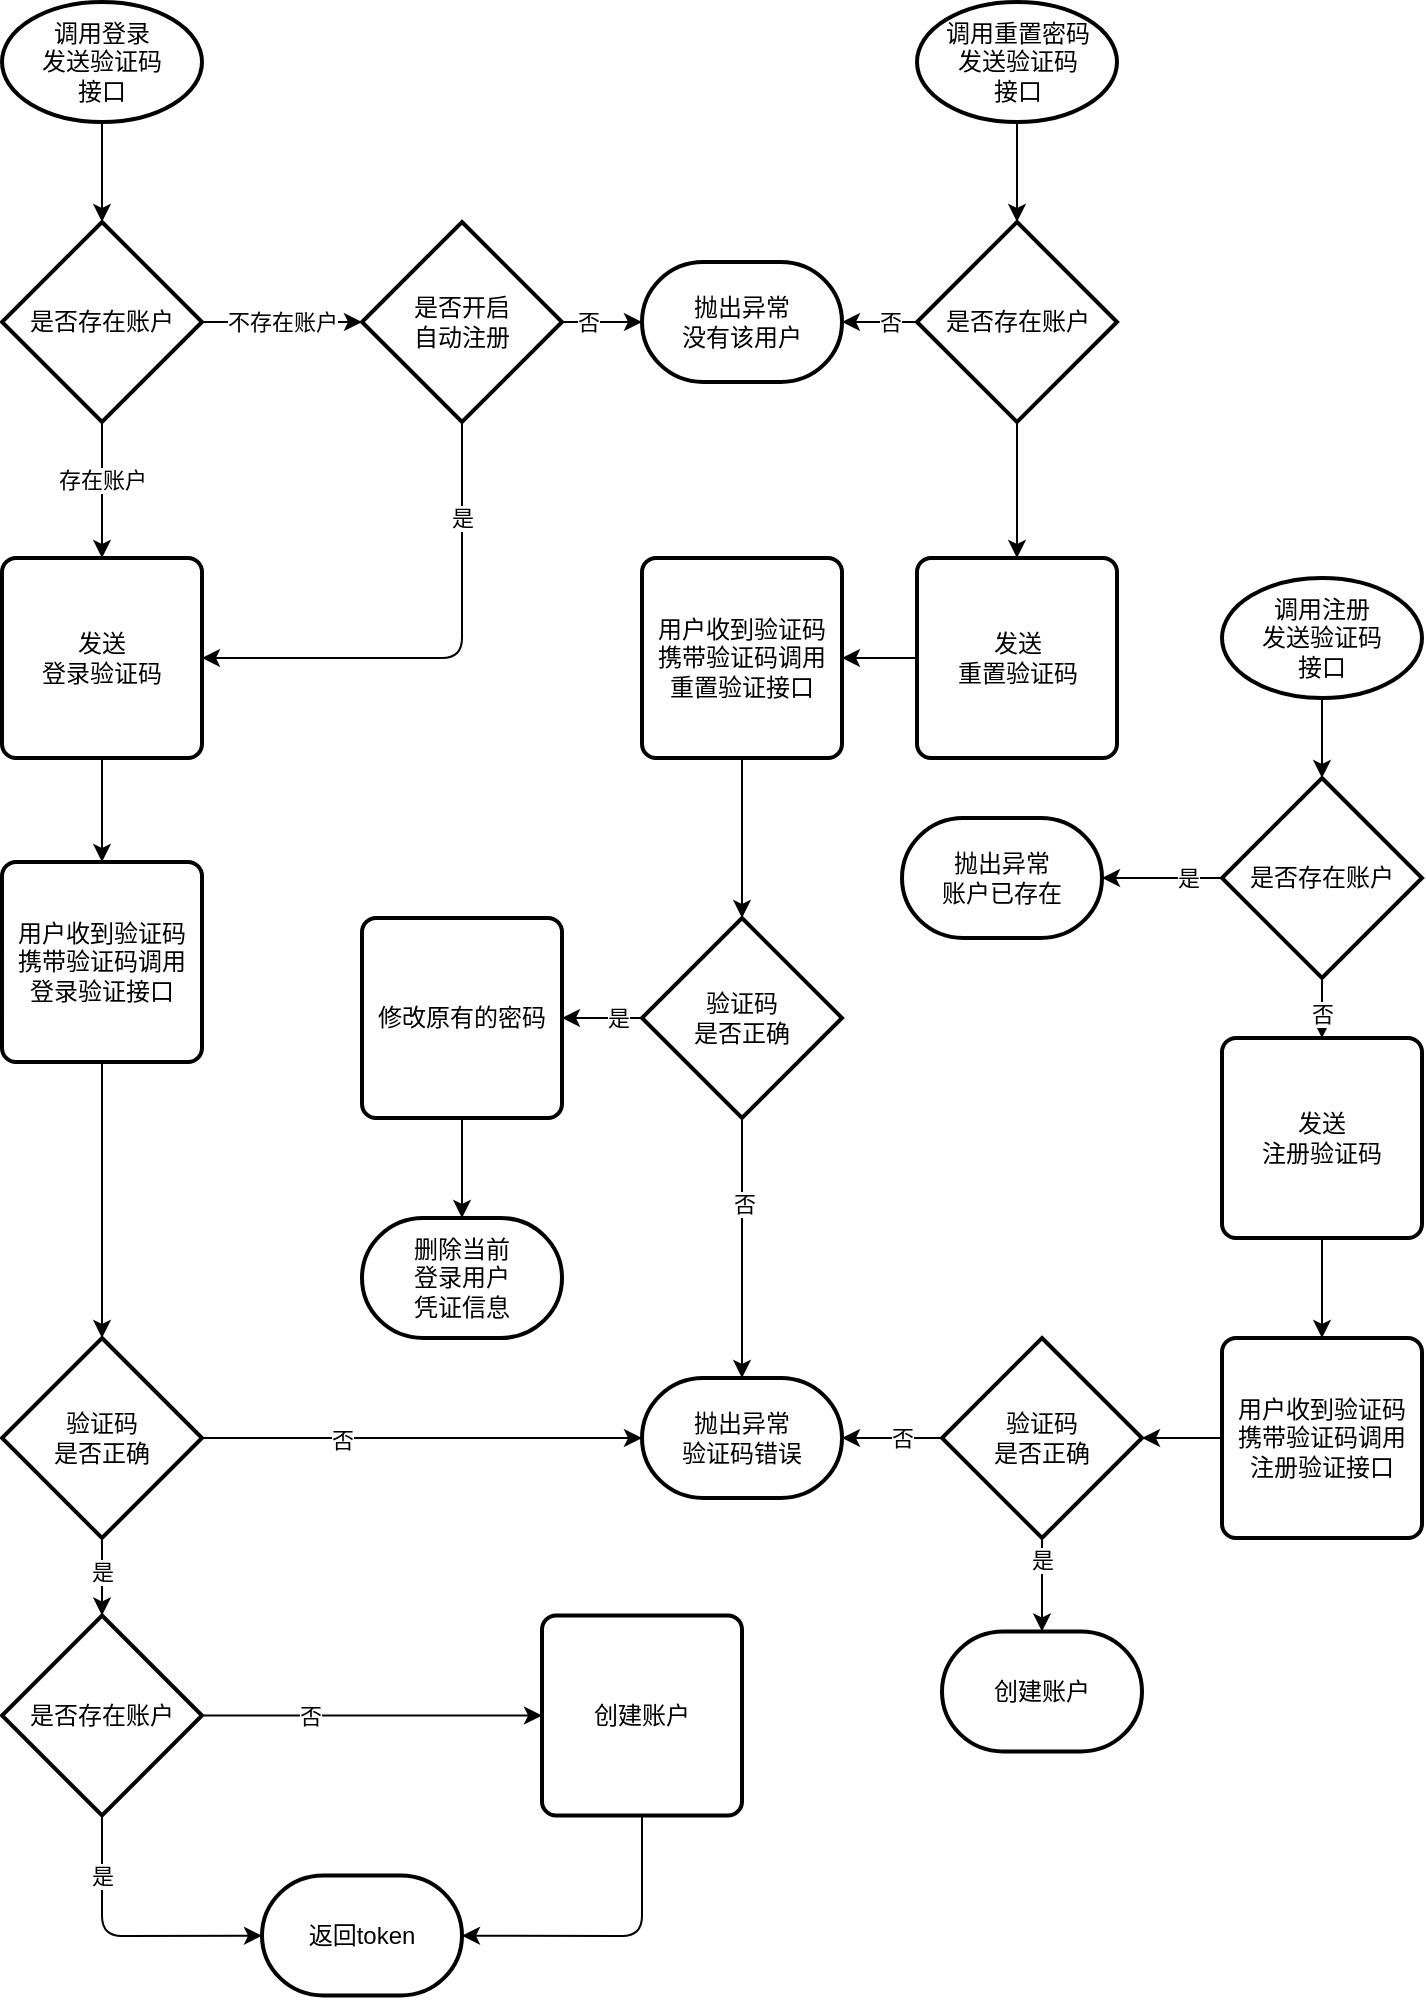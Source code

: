 <mxfile>
    <diagram id="PzGHVj2JrUCharDApkJk" name="第 1 页">
        <mxGraphModel dx="1496" dy="1393" grid="1" gridSize="10" guides="1" tooltips="1" connect="1" arrows="1" fold="1" page="1" pageScale="1" pageWidth="827" pageHeight="1169" math="0" shadow="0">
            <root>
                <mxCell id="0"/>
                <mxCell id="1" parent="0"/>
                <mxCell id="7" value="" style="edgeStyle=none;html=1;" parent="1" source="5" target="6" edge="1">
                    <mxGeometry relative="1" as="geometry"/>
                </mxCell>
                <mxCell id="5" value="调用登录&lt;br&gt;发送验证码&lt;br&gt;接口" style="strokeWidth=2;html=1;shape=mxgraph.flowchart.start_1;whiteSpace=wrap;" parent="1" vertex="1">
                    <mxGeometry x="59" y="60" width="100" height="60" as="geometry"/>
                </mxCell>
                <mxCell id="9" value="" style="edgeStyle=none;html=1;" parent="1" source="6" target="8" edge="1">
                    <mxGeometry relative="1" as="geometry"/>
                </mxCell>
                <mxCell id="13" value="不存在账户" style="edgeLabel;html=1;align=center;verticalAlign=middle;resizable=0;points=[];" parent="9" vertex="1" connectable="0">
                    <mxGeometry x="-0.325" y="-1" relative="1" as="geometry">
                        <mxPoint x="13" y="-1" as="offset"/>
                    </mxGeometry>
                </mxCell>
                <mxCell id="11" value="" style="edgeStyle=none;html=1;exitX=0.5;exitY=1;exitDx=0;exitDy=0;exitPerimeter=0;" parent="1" source="6" target="10" edge="1">
                    <mxGeometry relative="1" as="geometry"/>
                </mxCell>
                <mxCell id="12" value="存在账户" style="edgeLabel;html=1;align=center;verticalAlign=middle;resizable=0;points=[];" parent="11" vertex="1" connectable="0">
                    <mxGeometry x="0.267" y="-1" relative="1" as="geometry">
                        <mxPoint x="1" y="-14" as="offset"/>
                    </mxGeometry>
                </mxCell>
                <mxCell id="6" value="是否存在账户" style="strokeWidth=2;html=1;shape=mxgraph.flowchart.decision;whiteSpace=wrap;" parent="1" vertex="1">
                    <mxGeometry x="59" y="170" width="100" height="100" as="geometry"/>
                </mxCell>
                <mxCell id="18" value="" style="edgeStyle=none;html=1;" parent="1" source="8" target="17" edge="1">
                    <mxGeometry relative="1" as="geometry"/>
                </mxCell>
                <mxCell id="22" value="否" style="edgeLabel;html=1;align=center;verticalAlign=middle;resizable=0;points=[];" parent="18" vertex="1" connectable="0">
                    <mxGeometry x="-0.367" relative="1" as="geometry">
                        <mxPoint as="offset"/>
                    </mxGeometry>
                </mxCell>
                <mxCell id="20" value="" style="edgeStyle=none;html=1;exitX=0.5;exitY=1;exitDx=0;exitDy=0;exitPerimeter=0;" parent="1" source="8" target="10" edge="1">
                    <mxGeometry relative="1" as="geometry">
                        <mxPoint x="309" y="340" as="targetPoint"/>
                        <Array as="points">
                            <mxPoint x="289" y="388"/>
                        </Array>
                    </mxGeometry>
                </mxCell>
                <mxCell id="21" value="是" style="edgeLabel;html=1;align=center;verticalAlign=middle;resizable=0;points=[];" parent="20" vertex="1" connectable="0">
                    <mxGeometry x="-0.286" y="-1" relative="1" as="geometry">
                        <mxPoint x="1" y="-41" as="offset"/>
                    </mxGeometry>
                </mxCell>
                <mxCell id="8" value="是否开启&lt;br&gt;自动注册" style="strokeWidth=2;html=1;shape=mxgraph.flowchart.decision;whiteSpace=wrap;" parent="1" vertex="1">
                    <mxGeometry x="239" y="170" width="100" height="100" as="geometry"/>
                </mxCell>
                <mxCell id="24" value="" style="edgeStyle=none;html=1;" parent="1" source="10" target="23" edge="1">
                    <mxGeometry relative="1" as="geometry"/>
                </mxCell>
                <mxCell id="10" value="发送&lt;br&gt;登录验证码" style="rounded=1;whiteSpace=wrap;html=1;absoluteArcSize=1;arcSize=14;strokeWidth=2;" parent="1" vertex="1">
                    <mxGeometry x="59" y="338" width="100" height="100" as="geometry"/>
                </mxCell>
                <mxCell id="17" value="抛出异常&lt;br&gt;没有该用户" style="strokeWidth=2;html=1;shape=mxgraph.flowchart.terminator;whiteSpace=wrap;" parent="1" vertex="1">
                    <mxGeometry x="379" y="190" width="100" height="60" as="geometry"/>
                </mxCell>
                <mxCell id="34" value="" style="edgeStyle=none;html=1;" parent="1" source="23" target="33" edge="1">
                    <mxGeometry relative="1" as="geometry"/>
                </mxCell>
                <mxCell id="23" value="用户收到验证码&lt;br&gt;携带验证码调用&lt;br&gt;登录验证接口" style="rounded=1;whiteSpace=wrap;html=1;absoluteArcSize=1;arcSize=14;strokeWidth=2;" parent="1" vertex="1">
                    <mxGeometry x="59" y="490" width="100" height="100" as="geometry"/>
                </mxCell>
                <mxCell id="30" value="" style="edgeStyle=none;html=1;exitX=0.5;exitY=1;exitDx=0;exitDy=0;exitPerimeter=0;" parent="1" source="27" target="29" edge="1">
                    <mxGeometry relative="1" as="geometry">
                        <Array as="points">
                            <mxPoint x="109" y="1027"/>
                        </Array>
                    </mxGeometry>
                </mxCell>
                <mxCell id="32" value="是" style="edgeLabel;html=1;align=center;verticalAlign=middle;resizable=0;points=[];" parent="30" vertex="1" connectable="0">
                    <mxGeometry x="-0.22" y="-2" relative="1" as="geometry">
                        <mxPoint x="2" y="-25" as="offset"/>
                    </mxGeometry>
                </mxCell>
                <mxCell id="40" value="" style="edgeStyle=none;html=1;" parent="1" source="27" target="31" edge="1">
                    <mxGeometry relative="1" as="geometry"/>
                </mxCell>
                <mxCell id="41" value="否" style="edgeLabel;html=1;align=center;verticalAlign=middle;resizable=0;points=[];" parent="40" vertex="1" connectable="0">
                    <mxGeometry x="-0.362" y="-4" relative="1" as="geometry">
                        <mxPoint y="-4" as="offset"/>
                    </mxGeometry>
                </mxCell>
                <mxCell id="27" value="是否存在账户" style="strokeWidth=2;html=1;shape=mxgraph.flowchart.decision;whiteSpace=wrap;" parent="1" vertex="1">
                    <mxGeometry x="59" y="866.75" width="100" height="100" as="geometry"/>
                </mxCell>
                <mxCell id="29" value="返回token" style="strokeWidth=2;html=1;shape=mxgraph.flowchart.terminator;whiteSpace=wrap;" parent="1" vertex="1">
                    <mxGeometry x="189" y="996.75" width="100" height="60" as="geometry"/>
                </mxCell>
                <mxCell id="42" style="edgeStyle=none;html=1;" parent="1" source="31" target="29" edge="1">
                    <mxGeometry relative="1" as="geometry">
                        <Array as="points">
                            <mxPoint x="379" y="1027"/>
                        </Array>
                    </mxGeometry>
                </mxCell>
                <mxCell id="31" value="创建账户" style="rounded=1;whiteSpace=wrap;html=1;absoluteArcSize=1;arcSize=14;strokeWidth=2;" parent="1" vertex="1">
                    <mxGeometry x="329" y="866.75" width="100" height="100" as="geometry"/>
                </mxCell>
                <mxCell id="36" value="" style="edgeStyle=none;html=1;" parent="1" source="33" target="35" edge="1">
                    <mxGeometry relative="1" as="geometry"/>
                </mxCell>
                <mxCell id="39" value="否" style="edgeLabel;html=1;align=center;verticalAlign=middle;resizable=0;points=[];" parent="36" vertex="1" connectable="0">
                    <mxGeometry x="-0.362" y="-1" relative="1" as="geometry">
                        <mxPoint as="offset"/>
                    </mxGeometry>
                </mxCell>
                <mxCell id="37" value="" style="edgeStyle=none;html=1;" parent="1" source="33" target="27" edge="1">
                    <mxGeometry relative="1" as="geometry">
                        <Array as="points"/>
                    </mxGeometry>
                </mxCell>
                <mxCell id="38" value="是" style="edgeLabel;html=1;align=center;verticalAlign=middle;resizable=0;points=[];" parent="37" vertex="1" connectable="0">
                    <mxGeometry x="-0.124" relative="1" as="geometry">
                        <mxPoint as="offset"/>
                    </mxGeometry>
                </mxCell>
                <mxCell id="33" value="验证码&lt;br&gt;是否正确" style="strokeWidth=2;html=1;shape=mxgraph.flowchart.decision;whiteSpace=wrap;" parent="1" vertex="1">
                    <mxGeometry x="59" y="728" width="100" height="100" as="geometry"/>
                </mxCell>
                <mxCell id="35" value="抛出异常&lt;br&gt;验证码错误" style="strokeWidth=2;html=1;shape=mxgraph.flowchart.terminator;whiteSpace=wrap;" parent="1" vertex="1">
                    <mxGeometry x="379" y="748" width="100" height="60" as="geometry"/>
                </mxCell>
                <mxCell id="45" value="" style="edgeStyle=none;html=1;" parent="1" source="43" target="44" edge="1">
                    <mxGeometry relative="1" as="geometry"/>
                </mxCell>
                <mxCell id="43" value="调用注册&lt;br&gt;发送验证码&lt;br&gt;接口" style="strokeWidth=2;html=1;shape=mxgraph.flowchart.start_1;whiteSpace=wrap;" parent="1" vertex="1">
                    <mxGeometry x="669" y="348" width="100" height="60" as="geometry"/>
                </mxCell>
                <mxCell id="48" value="" style="edgeStyle=none;html=1;" parent="1" source="44" target="47" edge="1">
                    <mxGeometry relative="1" as="geometry"/>
                </mxCell>
                <mxCell id="49" value="是" style="edgeLabel;html=1;align=center;verticalAlign=middle;resizable=0;points=[];" parent="48" vertex="1" connectable="0">
                    <mxGeometry x="-0.411" relative="1" as="geometry">
                        <mxPoint as="offset"/>
                    </mxGeometry>
                </mxCell>
                <mxCell id="51" value="" style="edgeStyle=none;html=1;" parent="1" source="44" target="50" edge="1">
                    <mxGeometry relative="1" as="geometry"/>
                </mxCell>
                <mxCell id="52" value="否" style="edgeLabel;html=1;align=center;verticalAlign=middle;resizable=0;points=[];" parent="51" vertex="1" connectable="0">
                    <mxGeometry x="-0.507" y="1" relative="1" as="geometry">
                        <mxPoint x="-1" y="10" as="offset"/>
                    </mxGeometry>
                </mxCell>
                <mxCell id="44" value="是否存在账户" style="strokeWidth=2;html=1;shape=mxgraph.flowchart.decision;whiteSpace=wrap;" parent="1" vertex="1">
                    <mxGeometry x="669" y="448" width="100" height="100" as="geometry"/>
                </mxCell>
                <mxCell id="47" value="抛出异常&lt;br&gt;账户已存在" style="strokeWidth=2;html=1;shape=mxgraph.flowchart.terminator;whiteSpace=wrap;" parent="1" vertex="1">
                    <mxGeometry x="509" y="468" width="100" height="60" as="geometry"/>
                </mxCell>
                <mxCell id="54" value="" style="edgeStyle=none;html=1;" parent="1" source="50" target="53" edge="1">
                    <mxGeometry relative="1" as="geometry"/>
                </mxCell>
                <mxCell id="50" value="发送&lt;br&gt;注册验证码" style="rounded=1;whiteSpace=wrap;html=1;absoluteArcSize=1;arcSize=14;strokeWidth=2;" parent="1" vertex="1">
                    <mxGeometry x="669" y="578" width="100" height="100" as="geometry"/>
                </mxCell>
                <mxCell id="56" value="" style="edgeStyle=none;html=1;" parent="1" source="53" target="55" edge="1">
                    <mxGeometry relative="1" as="geometry"/>
                </mxCell>
                <mxCell id="53" value="用户收到验证码&lt;br&gt;携带验证码调用&lt;br&gt;注册验证接口" style="rounded=1;whiteSpace=wrap;html=1;absoluteArcSize=1;arcSize=14;strokeWidth=2;" parent="1" vertex="1">
                    <mxGeometry x="669" y="728" width="100" height="100" as="geometry"/>
                </mxCell>
                <mxCell id="60" style="edgeStyle=none;html=1;" parent="1" source="55" target="35" edge="1">
                    <mxGeometry relative="1" as="geometry"/>
                </mxCell>
                <mxCell id="61" value="否" style="edgeLabel;html=1;align=center;verticalAlign=middle;resizable=0;points=[];" parent="60" vertex="1" connectable="0">
                    <mxGeometry x="0.244" y="5" relative="1" as="geometry">
                        <mxPoint x="11" y="-5" as="offset"/>
                    </mxGeometry>
                </mxCell>
                <mxCell id="62" style="edgeStyle=none;html=1;" parent="1" source="55" target="81" edge="1">
                    <mxGeometry relative="1" as="geometry">
                        <mxPoint x="709" y="873" as="targetPoint"/>
                    </mxGeometry>
                </mxCell>
                <mxCell id="63" value="是" style="edgeLabel;html=1;align=center;verticalAlign=middle;resizable=0;points=[];" parent="62" vertex="1" connectable="0">
                    <mxGeometry x="-0.236" y="4" relative="1" as="geometry">
                        <mxPoint x="-4" y="-7" as="offset"/>
                    </mxGeometry>
                </mxCell>
                <mxCell id="55" value="验证码&lt;br&gt;是否正确" style="strokeWidth=2;html=1;shape=mxgraph.flowchart.decision;whiteSpace=wrap;" parent="1" vertex="1">
                    <mxGeometry x="529" y="728" width="100" height="100" as="geometry"/>
                </mxCell>
                <mxCell id="70" value="" style="edgeStyle=none;html=1;" parent="1" source="64" target="69" edge="1">
                    <mxGeometry relative="1" as="geometry"/>
                </mxCell>
                <mxCell id="64" value="调用重置密码&lt;br&gt;发送验证码&lt;br&gt;接口" style="strokeWidth=2;html=1;shape=mxgraph.flowchart.start_1;whiteSpace=wrap;" parent="1" vertex="1">
                    <mxGeometry x="516.5" y="60" width="100" height="60" as="geometry"/>
                </mxCell>
                <mxCell id="72" value="" style="edgeStyle=none;html=1;exitX=0;exitY=0.5;exitDx=0;exitDy=0;exitPerimeter=0;" parent="1" source="69" target="17" edge="1">
                    <mxGeometry relative="1" as="geometry">
                        <mxPoint x="859" y="193" as="targetPoint"/>
                    </mxGeometry>
                </mxCell>
                <mxCell id="73" value="否" style="edgeLabel;html=1;align=center;verticalAlign=middle;resizable=0;points=[];" parent="72" vertex="1" connectable="0">
                    <mxGeometry x="-0.252" relative="1" as="geometry">
                        <mxPoint as="offset"/>
                    </mxGeometry>
                </mxCell>
                <mxCell id="75" value="" style="edgeStyle=none;html=1;" parent="1" source="69" target="74" edge="1">
                    <mxGeometry relative="1" as="geometry"/>
                </mxCell>
                <mxCell id="69" value="是否存在账户" style="strokeWidth=2;html=1;shape=mxgraph.flowchart.decision;whiteSpace=wrap;" parent="1" vertex="1">
                    <mxGeometry x="516.5" y="170" width="100" height="100" as="geometry"/>
                </mxCell>
                <mxCell id="77" value="" style="edgeStyle=none;html=1;" parent="1" source="74" target="76" edge="1">
                    <mxGeometry relative="1" as="geometry"/>
                </mxCell>
                <mxCell id="74" value="发送&lt;br&gt;重置验证码" style="rounded=1;whiteSpace=wrap;html=1;absoluteArcSize=1;arcSize=14;strokeWidth=2;" parent="1" vertex="1">
                    <mxGeometry x="516.5" y="338" width="100" height="100" as="geometry"/>
                </mxCell>
                <mxCell id="79" value="" style="edgeStyle=none;html=1;" parent="1" source="76" target="78" edge="1">
                    <mxGeometry relative="1" as="geometry"/>
                </mxCell>
                <mxCell id="76" value="用户收到验证码&lt;br&gt;携带验证码调用&lt;br&gt;重置验证接口" style="rounded=1;whiteSpace=wrap;html=1;absoluteArcSize=1;arcSize=14;strokeWidth=2;" parent="1" vertex="1">
                    <mxGeometry x="379" y="338" width="100" height="100" as="geometry"/>
                </mxCell>
                <mxCell id="82" style="edgeStyle=none;html=1;exitX=0.5;exitY=1;exitDx=0;exitDy=0;exitPerimeter=0;" parent="1" source="78" target="35" edge="1">
                    <mxGeometry relative="1" as="geometry"/>
                </mxCell>
                <mxCell id="83" value="否" style="edgeLabel;html=1;align=center;verticalAlign=middle;resizable=0;points=[];" parent="82" vertex="1" connectable="0">
                    <mxGeometry x="-0.35" y="1" relative="1" as="geometry">
                        <mxPoint as="offset"/>
                    </mxGeometry>
                </mxCell>
                <mxCell id="85" value="" style="edgeStyle=none;html=1;" parent="1" source="78" target="84" edge="1">
                    <mxGeometry relative="1" as="geometry"/>
                </mxCell>
                <mxCell id="86" value="是" style="edgeLabel;html=1;align=center;verticalAlign=middle;resizable=0;points=[];" parent="85" vertex="1" connectable="0">
                    <mxGeometry x="-0.391" relative="1" as="geometry">
                        <mxPoint as="offset"/>
                    </mxGeometry>
                </mxCell>
                <mxCell id="78" value="验证码&lt;br&gt;是否正确" style="strokeWidth=2;html=1;shape=mxgraph.flowchart.decision;whiteSpace=wrap;" parent="1" vertex="1">
                    <mxGeometry x="379" y="518" width="100" height="100" as="geometry"/>
                </mxCell>
                <mxCell id="81" value="创建账户" style="strokeWidth=2;html=1;shape=mxgraph.flowchart.terminator;whiteSpace=wrap;" parent="1" vertex="1">
                    <mxGeometry x="529" y="874.75" width="100" height="60" as="geometry"/>
                </mxCell>
                <mxCell id="88" value="" style="edgeStyle=none;html=1;" parent="1" source="84" target="87" edge="1">
                    <mxGeometry relative="1" as="geometry"/>
                </mxCell>
                <mxCell id="84" value="修改原有的密码" style="rounded=1;whiteSpace=wrap;html=1;absoluteArcSize=1;arcSize=14;strokeWidth=2;" parent="1" vertex="1">
                    <mxGeometry x="239" y="518" width="100" height="100" as="geometry"/>
                </mxCell>
                <mxCell id="87" value="删除当前&lt;br&gt;登录用户&lt;br&gt;凭证信息" style="strokeWidth=2;html=1;shape=mxgraph.flowchart.terminator;whiteSpace=wrap;" parent="1" vertex="1">
                    <mxGeometry x="239" y="668" width="100" height="60" as="geometry"/>
                </mxCell>
            </root>
        </mxGraphModel>
    </diagram>
</mxfile>